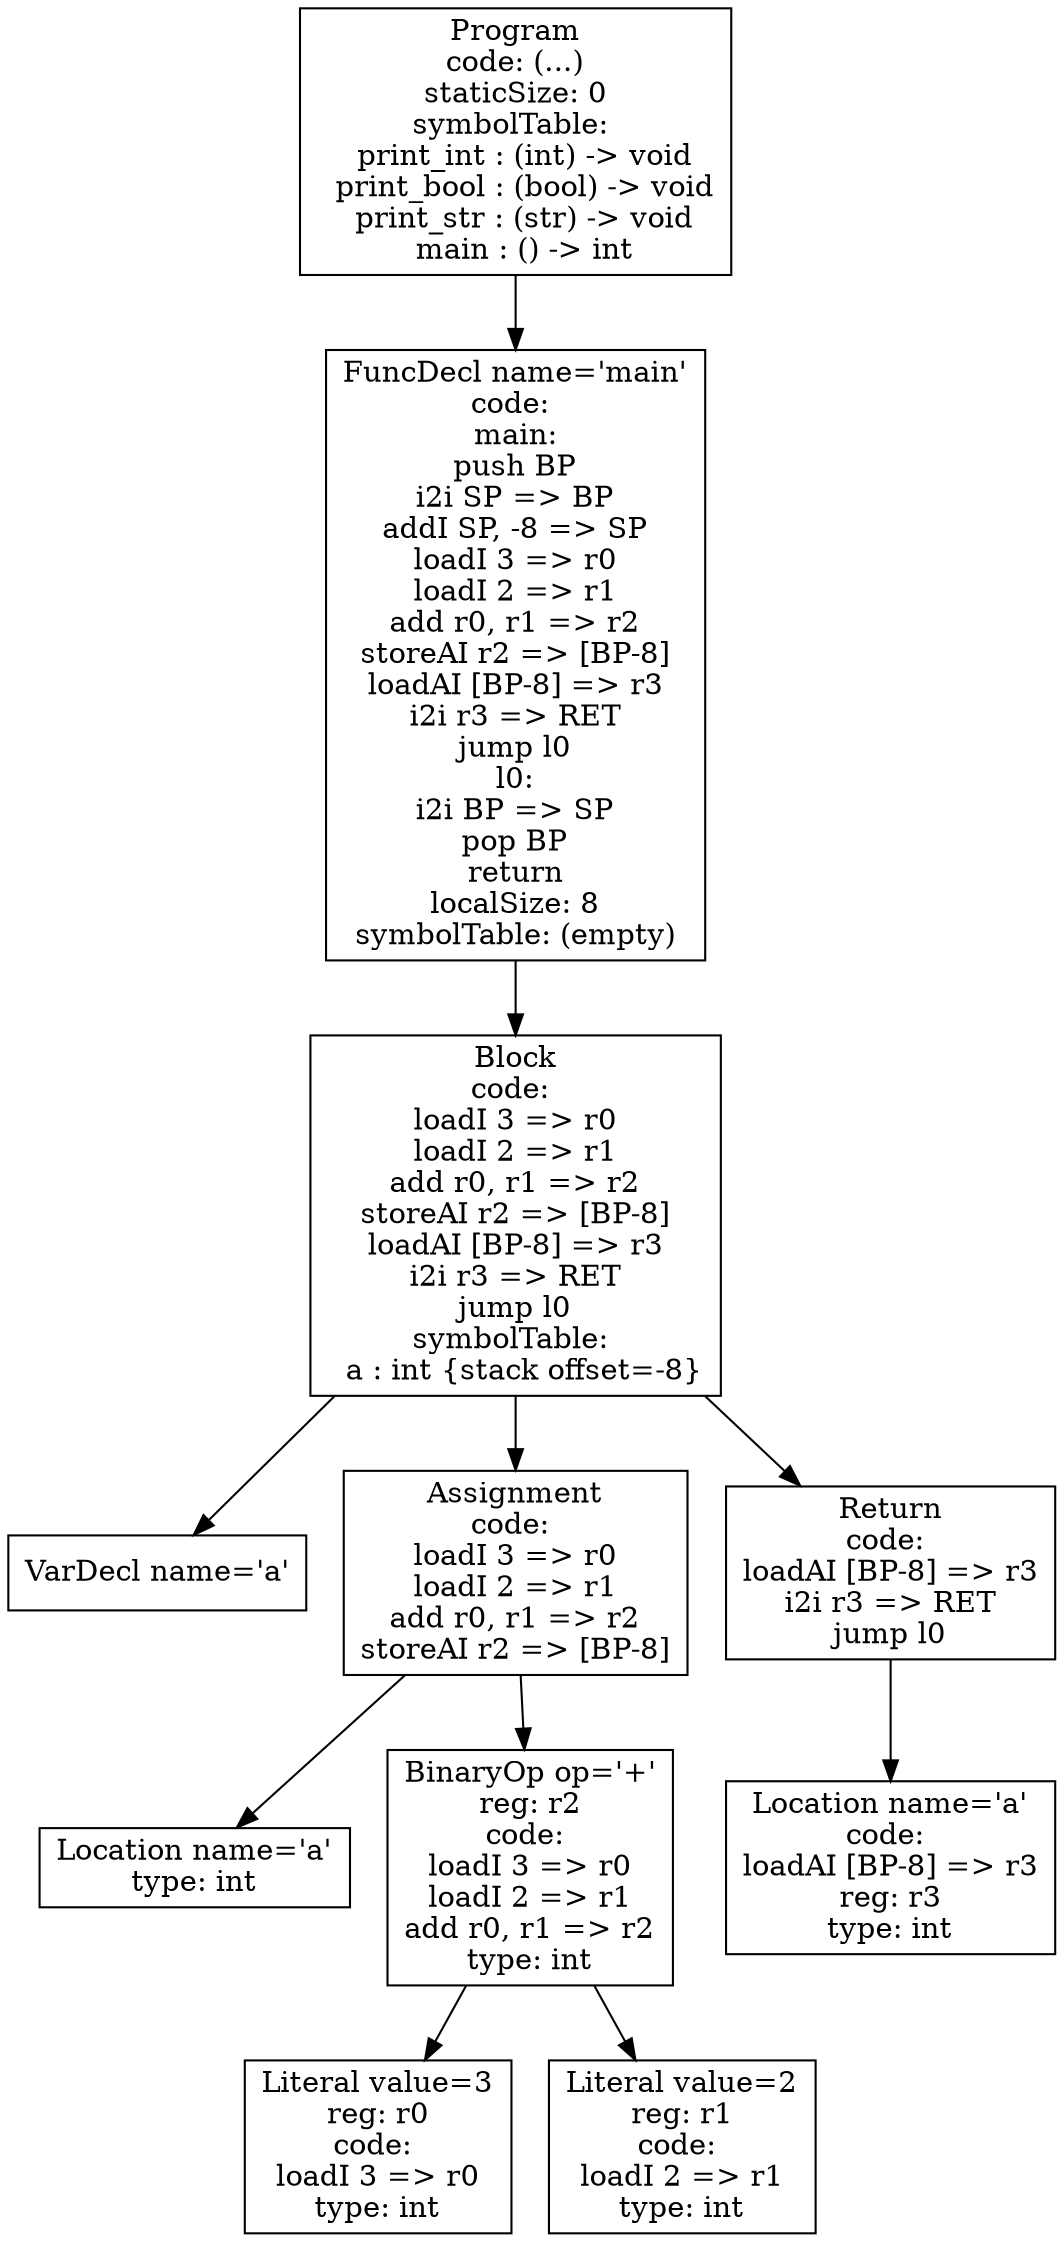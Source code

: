 digraph AST {
3 [shape=box, label="VarDecl name='a'"];
5 [shape=box, label="Location name='a'\ntype: int"];
7 [shape=box, label="Literal value=3\nreg: r0\ncode: \nloadI 3 => r0\ntype: int"];
8 [shape=box, label="Literal value=2\nreg: r1\ncode: \nloadI 2 => r1\ntype: int"];
6 [shape=box, label="BinaryOp op='+'\nreg: r2\ncode: \nloadI 3 => r0\nloadI 2 => r1\nadd r0, r1 => r2\ntype: int"];
6 -> 7;
6 -> 8;
4 [shape=box, label="Assignment\ncode: \nloadI 3 => r0\nloadI 2 => r1\nadd r0, r1 => r2\nstoreAI r2 => [BP-8]"];
4 -> 5;
4 -> 6;
10 [shape=box, label="Location name='a'\ncode: \nloadAI [BP-8] => r3\nreg: r3\ntype: int"];
9 [shape=box, label="Return\ncode: \nloadAI [BP-8] => r3\ni2i r3 => RET\njump l0"];
9 -> 10;
2 [shape=box, label="Block\ncode: \nloadI 3 => r0\nloadI 2 => r1\nadd r0, r1 => r2\nstoreAI r2 => [BP-8]\nloadAI [BP-8] => r3\ni2i r3 => RET\njump l0\nsymbolTable: \n  a : int {stack offset=-8}"];
2 -> 3;
2 -> 4;
2 -> 9;
1 [shape=box, label="FuncDecl name='main'\ncode: \nmain:\npush BP\ni2i SP => BP\naddI SP, -8 => SP\nloadI 3 => r0\nloadI 2 => r1\nadd r0, r1 => r2\nstoreAI r2 => [BP-8]\nloadAI [BP-8] => r3\ni2i r3 => RET\njump l0\nl0:\ni2i BP => SP\npop BP\nreturn\nlocalSize: 8\nsymbolTable: (empty)"];
1 -> 2;
0 [shape=box, label="Program\ncode: (...)\nstaticSize: 0\nsymbolTable: \n  print_int : (int) -> void\n  print_bool : (bool) -> void\n  print_str : (str) -> void\n  main : () -> int"];
0 -> 1;
}
